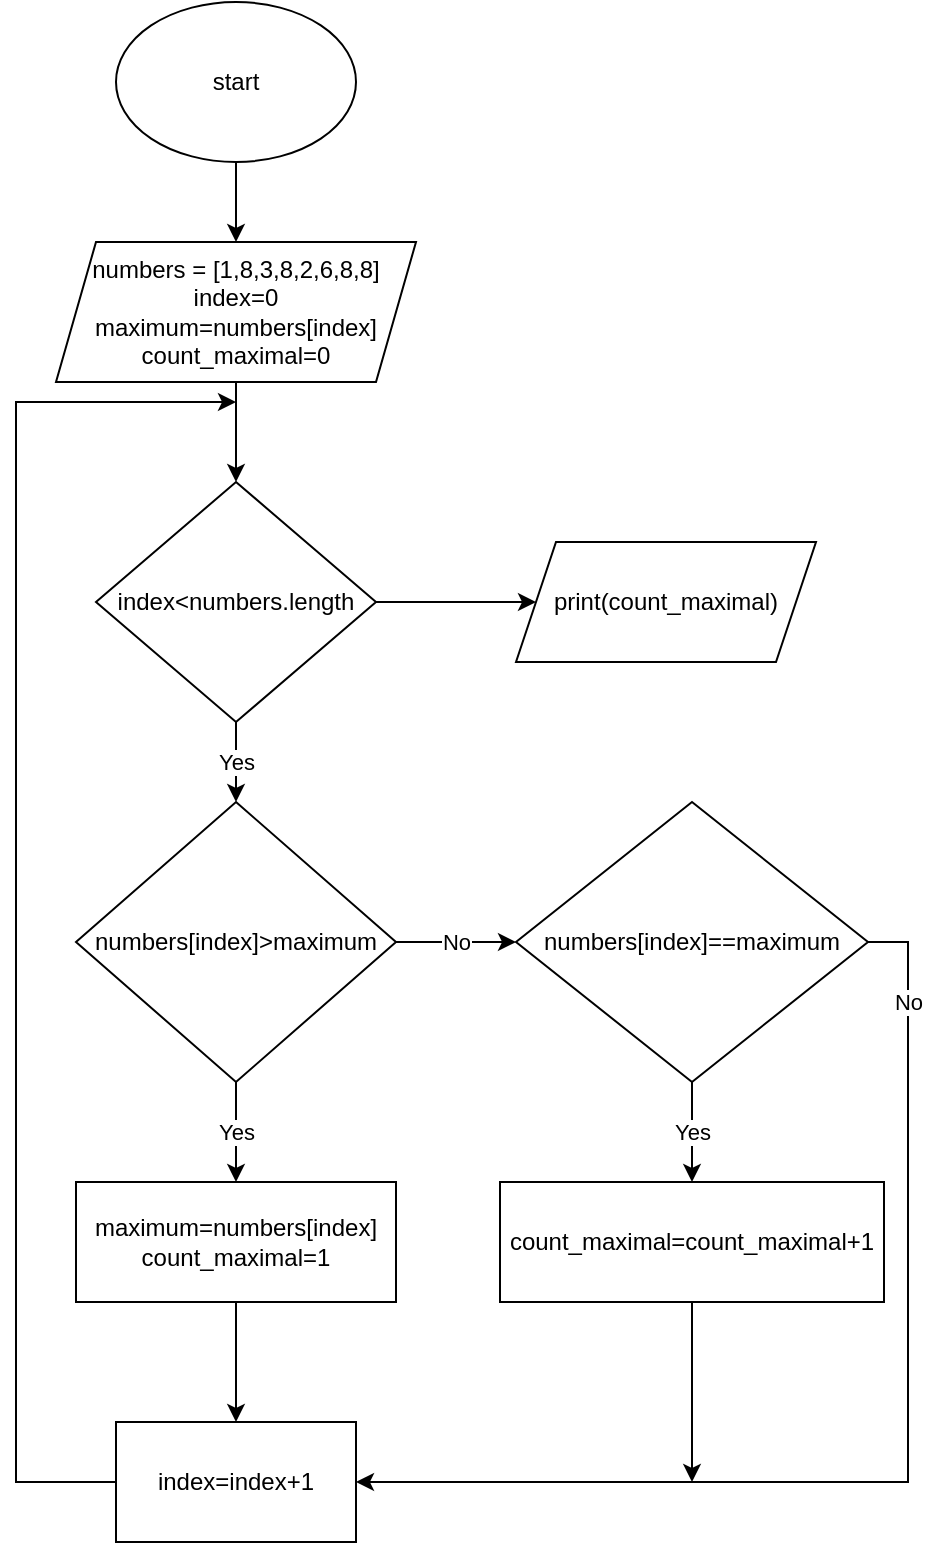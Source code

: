 <mxfile version="20.2.2" type="device"><diagram id="C5RBs43oDa-KdzZeNtuy" name="Page-1"><mxGraphModel dx="460" dy="743" grid="1" gridSize="10" guides="1" tooltips="1" connect="1" arrows="1" fold="1" page="1" pageScale="1" pageWidth="827" pageHeight="1169" math="0" shadow="0"><root><mxCell id="WIyWlLk6GJQsqaUBKTNV-0"/><mxCell id="WIyWlLk6GJQsqaUBKTNV-1" parent="WIyWlLk6GJQsqaUBKTNV-0"/><mxCell id="GqslgVZ4l9Ha9hh6MZT6-2" value="" style="edgeStyle=orthogonalEdgeStyle;rounded=0;orthogonalLoop=1;jettySize=auto;html=1;" edge="1" parent="WIyWlLk6GJQsqaUBKTNV-1" source="GqslgVZ4l9Ha9hh6MZT6-0" target="GqslgVZ4l9Ha9hh6MZT6-1"><mxGeometry relative="1" as="geometry"/></mxCell><mxCell id="GqslgVZ4l9Ha9hh6MZT6-0" value="start" style="ellipse;whiteSpace=wrap;html=1;" vertex="1" parent="WIyWlLk6GJQsqaUBKTNV-1"><mxGeometry x="170" y="30" width="120" height="80" as="geometry"/></mxCell><mxCell id="GqslgVZ4l9Ha9hh6MZT6-4" value="" style="edgeStyle=orthogonalEdgeStyle;rounded=0;orthogonalLoop=1;jettySize=auto;html=1;" edge="1" parent="WIyWlLk6GJQsqaUBKTNV-1" source="GqslgVZ4l9Ha9hh6MZT6-1" target="GqslgVZ4l9Ha9hh6MZT6-3"><mxGeometry relative="1" as="geometry"/></mxCell><mxCell id="GqslgVZ4l9Ha9hh6MZT6-1" value="numbers = [1,8,3,8,2,6,8,8]&lt;br&gt;index=0&lt;br&gt;maximum=numbers[index]&lt;br&gt;count_maximal=0" style="shape=parallelogram;perimeter=parallelogramPerimeter;whiteSpace=wrap;html=1;fixedSize=1;" vertex="1" parent="WIyWlLk6GJQsqaUBKTNV-1"><mxGeometry x="140" y="150" width="180" height="70" as="geometry"/></mxCell><mxCell id="GqslgVZ4l9Ha9hh6MZT6-7" value="Yes" style="edgeStyle=orthogonalEdgeStyle;rounded=0;orthogonalLoop=1;jettySize=auto;html=1;" edge="1" parent="WIyWlLk6GJQsqaUBKTNV-1" source="GqslgVZ4l9Ha9hh6MZT6-3" target="GqslgVZ4l9Ha9hh6MZT6-6"><mxGeometry relative="1" as="geometry"/></mxCell><mxCell id="GqslgVZ4l9Ha9hh6MZT6-21" value="" style="edgeStyle=orthogonalEdgeStyle;rounded=0;orthogonalLoop=1;jettySize=auto;html=1;" edge="1" parent="WIyWlLk6GJQsqaUBKTNV-1" source="GqslgVZ4l9Ha9hh6MZT6-3" target="GqslgVZ4l9Ha9hh6MZT6-20"><mxGeometry relative="1" as="geometry"/></mxCell><mxCell id="GqslgVZ4l9Ha9hh6MZT6-3" value="index&amp;lt;numbers.length" style="rhombus;whiteSpace=wrap;html=1;" vertex="1" parent="WIyWlLk6GJQsqaUBKTNV-1"><mxGeometry x="160" y="270" width="140" height="120" as="geometry"/></mxCell><mxCell id="GqslgVZ4l9Ha9hh6MZT6-9" value="Yes" style="edgeStyle=orthogonalEdgeStyle;rounded=0;orthogonalLoop=1;jettySize=auto;html=1;" edge="1" parent="WIyWlLk6GJQsqaUBKTNV-1" source="GqslgVZ4l9Ha9hh6MZT6-6" target="GqslgVZ4l9Ha9hh6MZT6-8"><mxGeometry relative="1" as="geometry"/></mxCell><mxCell id="GqslgVZ4l9Ha9hh6MZT6-11" value="No" style="edgeStyle=orthogonalEdgeStyle;rounded=0;orthogonalLoop=1;jettySize=auto;html=1;" edge="1" parent="WIyWlLk6GJQsqaUBKTNV-1" source="GqslgVZ4l9Ha9hh6MZT6-6" target="GqslgVZ4l9Ha9hh6MZT6-10"><mxGeometry relative="1" as="geometry"/></mxCell><mxCell id="GqslgVZ4l9Ha9hh6MZT6-6" value="numbers[index]&amp;gt;maximum" style="rhombus;whiteSpace=wrap;html=1;" vertex="1" parent="WIyWlLk6GJQsqaUBKTNV-1"><mxGeometry x="150" y="430" width="160" height="140" as="geometry"/></mxCell><mxCell id="GqslgVZ4l9Ha9hh6MZT6-15" value="" style="edgeStyle=orthogonalEdgeStyle;rounded=0;orthogonalLoop=1;jettySize=auto;html=1;" edge="1" parent="WIyWlLk6GJQsqaUBKTNV-1" source="GqslgVZ4l9Ha9hh6MZT6-8" target="GqslgVZ4l9Ha9hh6MZT6-14"><mxGeometry relative="1" as="geometry"/></mxCell><mxCell id="GqslgVZ4l9Ha9hh6MZT6-8" value="maximum=numbers[index]&lt;br&gt;count_maximal=1" style="rounded=0;whiteSpace=wrap;html=1;" vertex="1" parent="WIyWlLk6GJQsqaUBKTNV-1"><mxGeometry x="150" y="620" width="160" height="60" as="geometry"/></mxCell><mxCell id="GqslgVZ4l9Ha9hh6MZT6-13" value="Yes" style="edgeStyle=orthogonalEdgeStyle;rounded=0;orthogonalLoop=1;jettySize=auto;html=1;" edge="1" parent="WIyWlLk6GJQsqaUBKTNV-1" source="GqslgVZ4l9Ha9hh6MZT6-10" target="GqslgVZ4l9Ha9hh6MZT6-12"><mxGeometry relative="1" as="geometry"/></mxCell><mxCell id="GqslgVZ4l9Ha9hh6MZT6-16" style="edgeStyle=orthogonalEdgeStyle;rounded=0;orthogonalLoop=1;jettySize=auto;html=1;exitX=1;exitY=0.5;exitDx=0;exitDy=0;entryX=1;entryY=0.5;entryDx=0;entryDy=0;" edge="1" parent="WIyWlLk6GJQsqaUBKTNV-1" source="GqslgVZ4l9Ha9hh6MZT6-10" target="GqslgVZ4l9Ha9hh6MZT6-14"><mxGeometry relative="1" as="geometry"/></mxCell><mxCell id="GqslgVZ4l9Ha9hh6MZT6-17" value="No" style="edgeLabel;html=1;align=center;verticalAlign=middle;resizable=0;points=[];" vertex="1" connectable="0" parent="GqslgVZ4l9Ha9hh6MZT6-16"><mxGeometry x="-0.276" relative="1" as="geometry"><mxPoint y="-155" as="offset"/></mxGeometry></mxCell><mxCell id="GqslgVZ4l9Ha9hh6MZT6-10" value="numbers[index]==maximum" style="rhombus;whiteSpace=wrap;html=1;" vertex="1" parent="WIyWlLk6GJQsqaUBKTNV-1"><mxGeometry x="370" y="430" width="176" height="140" as="geometry"/></mxCell><mxCell id="GqslgVZ4l9Ha9hh6MZT6-18" style="edgeStyle=orthogonalEdgeStyle;rounded=0;orthogonalLoop=1;jettySize=auto;html=1;" edge="1" parent="WIyWlLk6GJQsqaUBKTNV-1" source="GqslgVZ4l9Ha9hh6MZT6-12"><mxGeometry relative="1" as="geometry"><mxPoint x="458" y="770" as="targetPoint"/></mxGeometry></mxCell><mxCell id="GqslgVZ4l9Ha9hh6MZT6-12" value="count_maximal=count_maximal+1" style="rounded=0;whiteSpace=wrap;html=1;" vertex="1" parent="WIyWlLk6GJQsqaUBKTNV-1"><mxGeometry x="362" y="620" width="192" height="60" as="geometry"/></mxCell><mxCell id="GqslgVZ4l9Ha9hh6MZT6-19" style="edgeStyle=orthogonalEdgeStyle;rounded=0;orthogonalLoop=1;jettySize=auto;html=1;exitX=0;exitY=0.5;exitDx=0;exitDy=0;" edge="1" parent="WIyWlLk6GJQsqaUBKTNV-1" source="GqslgVZ4l9Ha9hh6MZT6-14"><mxGeometry relative="1" as="geometry"><mxPoint x="230" y="230" as="targetPoint"/><Array as="points"><mxPoint x="120" y="770"/><mxPoint x="120" y="230"/></Array></mxGeometry></mxCell><mxCell id="GqslgVZ4l9Ha9hh6MZT6-14" value="index=index+1" style="rounded=0;whiteSpace=wrap;html=1;" vertex="1" parent="WIyWlLk6GJQsqaUBKTNV-1"><mxGeometry x="170" y="740" width="120" height="60" as="geometry"/></mxCell><mxCell id="GqslgVZ4l9Ha9hh6MZT6-20" value="print(count_maximal)" style="shape=parallelogram;perimeter=parallelogramPerimeter;whiteSpace=wrap;html=1;fixedSize=1;" vertex="1" parent="WIyWlLk6GJQsqaUBKTNV-1"><mxGeometry x="370" y="300" width="150" height="60" as="geometry"/></mxCell></root></mxGraphModel></diagram></mxfile>